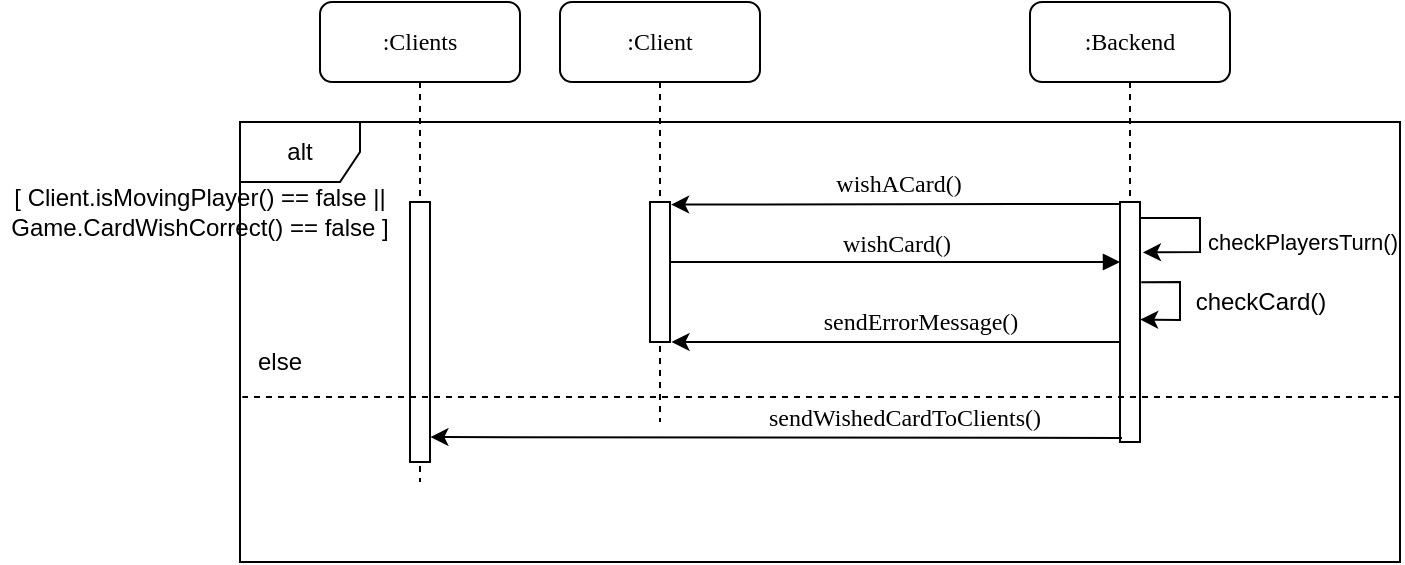 <mxfile version="10.8.4" type="device"><diagram name="Page-1" id="13e1069c-82ec-6db2-03f1-153e76fe0fe0"><mxGraphModel dx="1403" dy="493" grid="1" gridSize="10" guides="1" tooltips="1" connect="1" arrows="1" fold="1" page="1" pageScale="1" pageWidth="1100" pageHeight="850" background="#ffffff" math="0" shadow="0"><root><mxCell id="0"/><mxCell id="1" parent="0"/><mxCell id="cSbiCNGxGYJNK4sei2p3-1" value="alt" style="shape=umlFrame;whiteSpace=wrap;html=1;" vertex="1" parent="1"><mxGeometry x="200" y="140" width="580" height="220" as="geometry"/></mxCell><mxCell id="cSbiCNGxGYJNK4sei2p3-2" value=":Backend" style="shape=umlLifeline;perimeter=lifelinePerimeter;whiteSpace=wrap;html=1;container=1;collapsible=0;recursiveResize=0;outlineConnect=0;rounded=1;shadow=0;comic=0;labelBackgroundColor=none;strokeColor=#000000;strokeWidth=1;fillColor=#FFFFFF;fontFamily=Verdana;fontSize=12;fontColor=#000000;align=center;" vertex="1" parent="1"><mxGeometry x="595" y="80" width="100" height="220" as="geometry"/></mxCell><mxCell id="cSbiCNGxGYJNK4sei2p3-3" value="" style="html=1;points=[];perimeter=orthogonalPerimeter;rounded=0;shadow=0;comic=0;labelBackgroundColor=none;strokeColor=#000000;strokeWidth=1;fillColor=#FFFFFF;fontFamily=Verdana;fontSize=12;fontColor=#000000;align=center;" vertex="1" parent="cSbiCNGxGYJNK4sei2p3-2"><mxGeometry x="45" y="100" width="10" height="120" as="geometry"/></mxCell><mxCell id="cSbiCNGxGYJNK4sei2p3-4" value="checkPlayersTurn()" style="endArrow=classic;html=1;entryX=1.148;entryY=0.21;entryDx=0;entryDy=0;entryPerimeter=0;rounded=0;" edge="1" parent="cSbiCNGxGYJNK4sei2p3-2" target="cSbiCNGxGYJNK4sei2p3-3"><mxGeometry x="0.245" y="-50" width="50" height="50" relative="1" as="geometry"><mxPoint x="55" y="108" as="sourcePoint"/><mxPoint x="-185" y="420" as="targetPoint"/><Array as="points"><mxPoint x="85" y="108"/><mxPoint x="85" y="125"/></Array><mxPoint x="51" y="45" as="offset"/></mxGeometry></mxCell><mxCell id="cSbiCNGxGYJNK4sei2p3-18" value="" style="endArrow=classic;html=1;exitX=1.062;exitY=0.334;exitDx=0;exitDy=0;exitPerimeter=0;rounded=0;entryX=1.009;entryY=0.49;entryDx=0;entryDy=0;entryPerimeter=0;" edge="1" parent="cSbiCNGxGYJNK4sei2p3-2" source="cSbiCNGxGYJNK4sei2p3-3" target="cSbiCNGxGYJNK4sei2p3-3"><mxGeometry width="50" height="50" relative="1" as="geometry"><mxPoint x="-515" y="290" as="sourcePoint"/><mxPoint x="-465" y="240" as="targetPoint"/><Array as="points"><mxPoint x="75" y="140"/><mxPoint x="75" y="159"/></Array></mxGeometry></mxCell><mxCell id="cSbiCNGxGYJNK4sei2p3-19" value="checkCard()" style="text;html=1;resizable=0;points=[];align=center;verticalAlign=middle;labelBackgroundColor=#ffffff;" vertex="1" connectable="0" parent="cSbiCNGxGYJNK4sei2p3-18"><mxGeometry x="-0.352" y="-6" relative="1" as="geometry"><mxPoint x="40.5" y="4" as="offset"/></mxGeometry></mxCell><mxCell id="cSbiCNGxGYJNK4sei2p3-5" value=":Client" style="shape=umlLifeline;perimeter=lifelinePerimeter;whiteSpace=wrap;html=1;container=1;collapsible=0;recursiveResize=0;outlineConnect=0;rounded=1;shadow=0;comic=0;labelBackgroundColor=none;strokeColor=#000000;strokeWidth=1;fillColor=#FFFFFF;fontFamily=Verdana;fontSize=12;fontColor=#000000;align=center;" vertex="1" parent="1"><mxGeometry x="360" y="80" width="100" height="210" as="geometry"/></mxCell><mxCell id="cSbiCNGxGYJNK4sei2p3-6" value="" style="html=1;points=[];perimeter=orthogonalPerimeter;rounded=0;shadow=0;comic=0;labelBackgroundColor=none;strokeColor=#000000;strokeWidth=1;fillColor=#FFFFFF;fontFamily=Verdana;fontSize=12;fontColor=#000000;align=center;" vertex="1" parent="cSbiCNGxGYJNK4sei2p3-5"><mxGeometry x="45" y="100" width="10" height="70" as="geometry"/></mxCell><mxCell id="cSbiCNGxGYJNK4sei2p3-7" value="wishCard()" style="html=1;verticalAlign=bottom;endArrow=block;labelBackgroundColor=none;fontFamily=Verdana;fontSize=12;edgeStyle=elbowEdgeStyle;elbow=vertical;" edge="1" parent="1" source="cSbiCNGxGYJNK4sei2p3-6"><mxGeometry relative="1" as="geometry"><mxPoint x="520" y="190" as="sourcePoint"/><mxPoint x="640" y="210" as="targetPoint"/><Array as="points"><mxPoint x="590" y="210"/></Array></mxGeometry></mxCell><mxCell id="cSbiCNGxGYJNK4sei2p3-9" value=":Clients" style="shape=umlLifeline;perimeter=lifelinePerimeter;whiteSpace=wrap;html=1;container=1;collapsible=0;recursiveResize=0;outlineConnect=0;rounded=1;shadow=0;comic=0;labelBackgroundColor=none;strokeColor=#000000;strokeWidth=1;fillColor=#FFFFFF;fontFamily=Verdana;fontSize=12;fontColor=#000000;align=center;" vertex="1" parent="1"><mxGeometry x="240" y="80" width="100" height="240" as="geometry"/></mxCell><mxCell id="cSbiCNGxGYJNK4sei2p3-10" value="" style="html=1;points=[];perimeter=orthogonalPerimeter;rounded=0;shadow=0;comic=0;labelBackgroundColor=none;strokeColor=#000000;strokeWidth=1;fillColor=#FFFFFF;fontFamily=Verdana;fontSize=12;fontColor=#000000;align=center;" vertex="1" parent="cSbiCNGxGYJNK4sei2p3-9"><mxGeometry x="45" y="100" width="10" height="130" as="geometry"/></mxCell><mxCell id="cSbiCNGxGYJNK4sei2p3-11" value="" style="endArrow=classic;html=1;entryX=1.02;entryY=0.904;entryDx=0;entryDy=0;entryPerimeter=0;" edge="1" parent="1" target="cSbiCNGxGYJNK4sei2p3-10"><mxGeometry width="50" height="50" relative="1" as="geometry"><mxPoint x="641" y="298" as="sourcePoint"/><mxPoint x="299" y="270" as="targetPoint"/></mxGeometry></mxCell><mxCell id="cSbiCNGxGYJNK4sei2p3-12" value="&lt;font face=&quot;Verdana&quot;&gt;sendWishedCardToClients()&lt;/font&gt;" style="text;html=1;resizable=0;points=[];align=center;verticalAlign=middle;labelBackgroundColor=#ffffff;" vertex="1" connectable="0" parent="cSbiCNGxGYJNK4sei2p3-11"><mxGeometry x="-0.314" relative="1" as="geometry"><mxPoint x="9" y="-10.5" as="offset"/></mxGeometry></mxCell><mxCell id="cSbiCNGxGYJNK4sei2p3-13" value="[ Client.isMovingPlayer() == false ||&lt;br&gt;Game.CardWishCorrect() == false ]" style="text;html=1;strokeColor=none;fillColor=none;align=center;verticalAlign=middle;whiteSpace=wrap;rounded=0;" vertex="1" parent="1"><mxGeometry x="80" y="175" width="200" height="20" as="geometry"/></mxCell><mxCell id="cSbiCNGxGYJNK4sei2p3-14" value="" style="endArrow=none;dashed=1;html=1;entryX=0.002;entryY=0.625;entryDx=0;entryDy=0;entryPerimeter=0;exitX=1;exitY=0.625;exitDx=0;exitDy=0;exitPerimeter=0;" edge="1" parent="1" source="cSbiCNGxGYJNK4sei2p3-1" target="cSbiCNGxGYJNK4sei2p3-1"><mxGeometry width="50" height="50" relative="1" as="geometry"><mxPoint x="120" y="440" as="sourcePoint"/><mxPoint x="170" y="390" as="targetPoint"/><Array as="points"/></mxGeometry></mxCell><mxCell id="cSbiCNGxGYJNK4sei2p3-15" value="else" style="text;html=1;strokeColor=none;fillColor=none;align=center;verticalAlign=middle;whiteSpace=wrap;rounded=0;" vertex="1" parent="1"><mxGeometry x="200" y="250" width="40" height="20" as="geometry"/></mxCell><mxCell id="cSbiCNGxGYJNK4sei2p3-16" value="&lt;font face=&quot;Verdana&quot; style=&quot;font-size: 12px&quot;&gt;wishACard()&lt;/font&gt;" style="endArrow=classic;html=1;entryX=1.056;entryY=0.018;entryDx=0;entryDy=0;entryPerimeter=0;" edge="1" parent="1" target="cSbiCNGxGYJNK4sei2p3-6"><mxGeometry x="-0.017" y="-10" width="50" height="50" relative="1" as="geometry"><mxPoint x="640" y="181" as="sourcePoint"/><mxPoint x="419.778" y="181" as="targetPoint"/><Array as="points"/><mxPoint as="offset"/></mxGeometry></mxCell><mxCell id="cSbiCNGxGYJNK4sei2p3-22" value="&lt;font face=&quot;Verdana&quot;&gt;&lt;span style=&quot;font-size: 12px&quot;&gt;sendErrorMessage()&lt;/span&gt;&lt;/font&gt;" style="endArrow=classic;html=1;entryX=1.056;entryY=0.018;entryDx=0;entryDy=0;entryPerimeter=0;" edge="1" parent="1"><mxGeometry x="-0.108" y="-10" width="50" height="50" relative="1" as="geometry"><mxPoint x="640" y="250" as="sourcePoint"/><mxPoint x="415.762" y="249.952" as="targetPoint"/><Array as="points"/><mxPoint as="offset"/></mxGeometry></mxCell></root></mxGraphModel></diagram></mxfile>